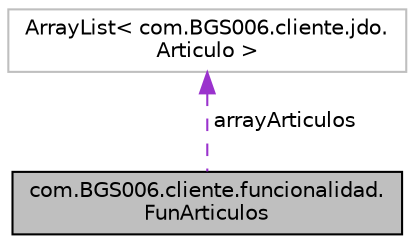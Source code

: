 digraph "com.BGS006.cliente.funcionalidad.FunArticulos"
{
 // LATEX_PDF_SIZE
  edge [fontname="Helvetica",fontsize="10",labelfontname="Helvetica",labelfontsize="10"];
  node [fontname="Helvetica",fontsize="10",shape=record];
  Node1 [label="com.BGS006.cliente.funcionalidad.\lFunArticulos",height=0.2,width=0.4,color="black", fillcolor="grey75", style="filled", fontcolor="black",tooltip=" "];
  Node2 -> Node1 [dir="back",color="darkorchid3",fontsize="10",style="dashed",label=" arrayArticulos" ,fontname="Helvetica"];
  Node2 [label="ArrayList\< com.BGS006.cliente.jdo.\lArticulo \>",height=0.2,width=0.4,color="grey75", fillcolor="white", style="filled",tooltip=" "];
}
